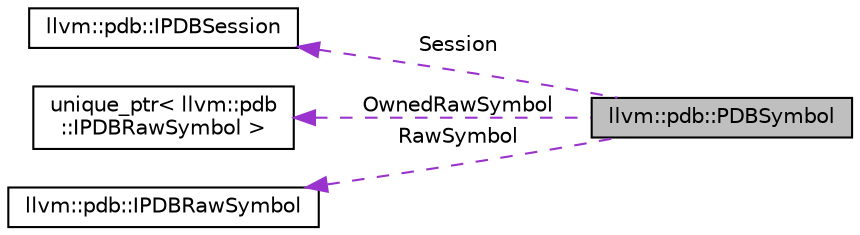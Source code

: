 digraph "llvm::pdb::PDBSymbol"
{
 // LATEX_PDF_SIZE
  bgcolor="transparent";
  edge [fontname="Helvetica",fontsize="10",labelfontname="Helvetica",labelfontsize="10"];
  node [fontname="Helvetica",fontsize="10",shape="box"];
  rankdir="LR";
  Node1 [label="llvm::pdb::PDBSymbol",height=0.2,width=0.4,color="black", fillcolor="grey75", style="filled", fontcolor="black",tooltip="PDBSymbol defines the base of the inheritance hierarchy for concrete symbol types (e...."];
  Node2 -> Node1 [dir="back",color="darkorchid3",fontsize="10",style="dashed",label=" Session" ,fontname="Helvetica"];
  Node2 [label="llvm::pdb::IPDBSession",height=0.2,width=0.4,color="black",URL="$classllvm_1_1pdb_1_1IPDBSession.html",tooltip="IPDBSession defines an interface used to provide a context for querying debug information from a debu..."];
  Node3 -> Node1 [dir="back",color="darkorchid3",fontsize="10",style="dashed",label=" OwnedRawSymbol" ,fontname="Helvetica"];
  Node3 [label="unique_ptr\< llvm::pdb\l::IPDBRawSymbol \>",height=0.2,width=0.4,color="black",tooltip=" "];
  Node4 -> Node1 [dir="back",color="darkorchid3",fontsize="10",style="dashed",label=" RawSymbol" ,fontname="Helvetica"];
  Node4 [label="llvm::pdb::IPDBRawSymbol",height=0.2,width=0.4,color="black",URL="$classllvm_1_1pdb_1_1IPDBRawSymbol.html",tooltip="IPDBRawSymbol defines an interface used to represent an arbitrary symbol."];
}

